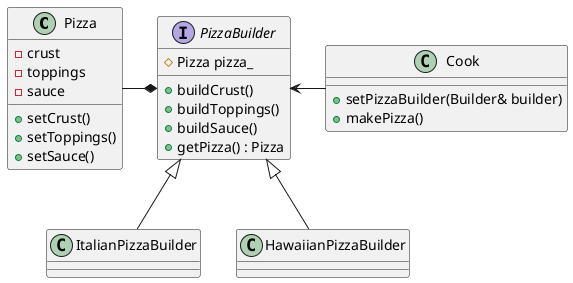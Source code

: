 @startuml

class Pizza {
  -crust
  -toppings
  -sauce
  +setCrust()
  +setToppings()
  +setSauce()
}

interface PizzaBuilder {
  #Pizza pizza_
  +buildCrust()
  +buildToppings()
  +buildSauce()
  +getPizza() : Pizza 
}

class ItalianPizzaBuilder {
}

class HawaiianPizzaBuilder {
}

class Cook {
  +setPizzaBuilder(Builder& builder)
  +makePizza()
}

PizzaBuilder *-left- Pizza
PizzaBuilder <|-- ItalianPizzaBuilder
PizzaBuilder <|-- HawaiianPizzaBuilder
Cook -left-> PizzaBuilder

@enduml
